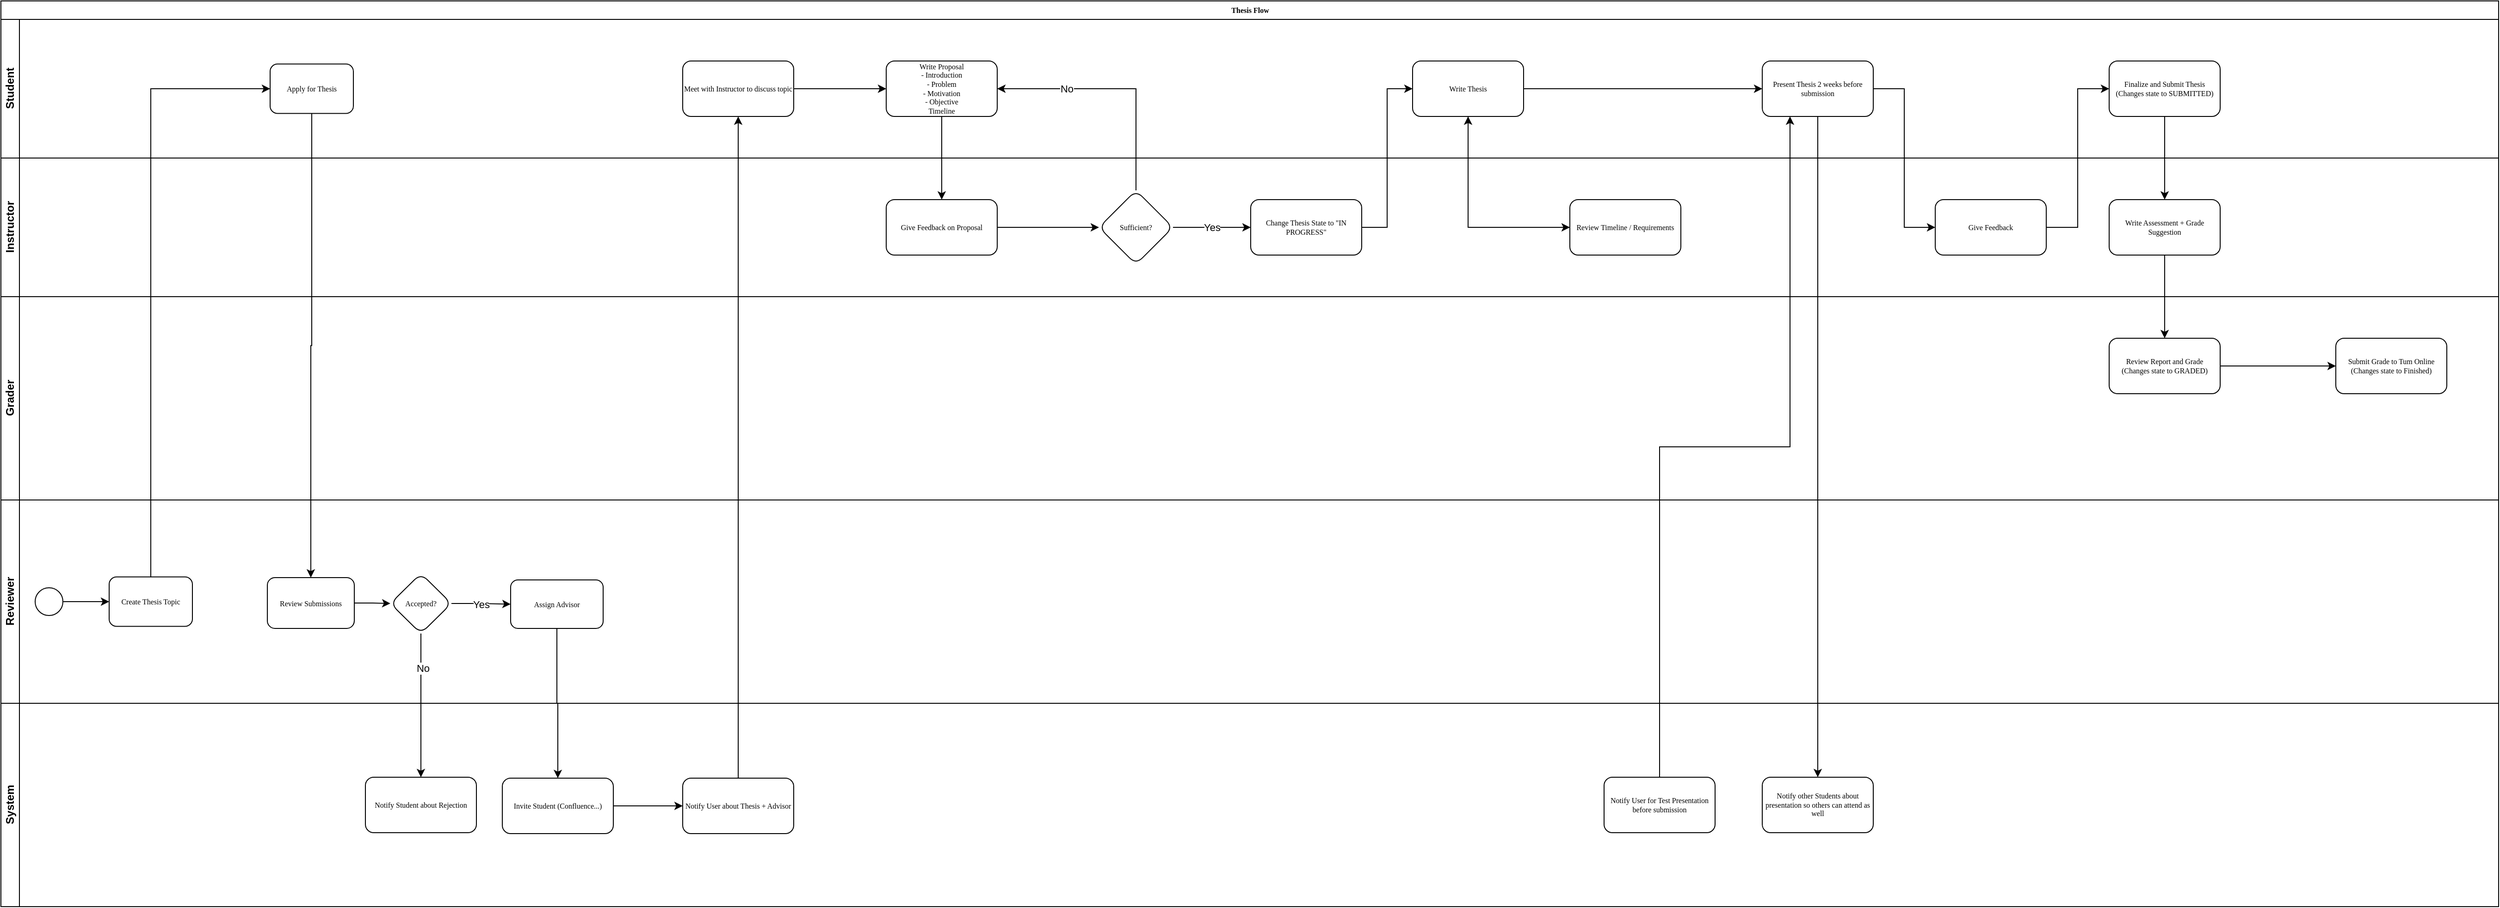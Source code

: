 <mxfile version="24.6.4" type="github">
  <diagram name="Page-1" id="c7488fd3-1785-93aa-aadb-54a6760d102a">
    <mxGraphModel dx="3395" dy="1710" grid="1" gridSize="10" guides="1" tooltips="1" connect="1" arrows="1" fold="1" page="1" pageScale="1" pageWidth="1100" pageHeight="850" background="none" math="0" shadow="0">
      <root>
        <mxCell id="0" />
        <mxCell id="1" parent="0" />
        <mxCell id="2b4e8129b02d487f-1" value="Thesis Flow" style="swimlane;html=1;childLayout=stackLayout;horizontal=1;startSize=20;horizontalStack=0;rounded=0;shadow=0;labelBackgroundColor=none;strokeWidth=1;fontFamily=Verdana;fontSize=8;align=center;" parent="1" vertex="1">
          <mxGeometry x="43" y="46" width="2700" height="980" as="geometry" />
        </mxCell>
        <mxCell id="2b4e8129b02d487f-2" value="Student" style="swimlane;html=1;startSize=20;horizontal=0;" parent="2b4e8129b02d487f-1" vertex="1">
          <mxGeometry y="20" width="2700" height="150" as="geometry" />
        </mxCell>
        <mxCell id="2b4e8129b02d487f-6" value="Apply for Thesis" style="rounded=1;whiteSpace=wrap;html=1;shadow=0;labelBackgroundColor=none;strokeWidth=1;fontFamily=Verdana;fontSize=8;align=center;" parent="2b4e8129b02d487f-2" vertex="1">
          <mxGeometry x="291" y="48.25" width="90" height="53.5" as="geometry" />
        </mxCell>
        <mxCell id="wLagZGArtr6KGIQW5PzV-46" value="" style="edgeStyle=orthogonalEdgeStyle;rounded=0;orthogonalLoop=1;jettySize=auto;html=1;" parent="2b4e8129b02d487f-2" source="wLagZGArtr6KGIQW5PzV-41" target="wLagZGArtr6KGIQW5PzV-45" edge="1">
          <mxGeometry relative="1" as="geometry" />
        </mxCell>
        <mxCell id="wLagZGArtr6KGIQW5PzV-41" value="Meet with Instructor to discuss topic" style="whiteSpace=wrap;html=1;fontSize=8;fontFamily=Verdana;rounded=1;shadow=0;labelBackgroundColor=none;strokeWidth=1;" parent="2b4e8129b02d487f-2" vertex="1">
          <mxGeometry x="737" y="45" width="120" height="60" as="geometry" />
        </mxCell>
        <mxCell id="wLagZGArtr6KGIQW5PzV-45" value="Write Proposal&lt;div&gt;- Introduction&lt;/div&gt;&lt;div&gt;- Problem&lt;/div&gt;&lt;div&gt;- Motivation&lt;/div&gt;&lt;div&gt;- Objective&lt;/div&gt;&lt;div&gt;Timeline&lt;/div&gt;" style="whiteSpace=wrap;html=1;fontSize=8;fontFamily=Verdana;rounded=1;shadow=0;labelBackgroundColor=none;strokeWidth=1;" parent="2b4e8129b02d487f-2" vertex="1">
          <mxGeometry x="957" y="45" width="120" height="60" as="geometry" />
        </mxCell>
        <mxCell id="wLagZGArtr6KGIQW5PzV-79" style="edgeStyle=orthogonalEdgeStyle;rounded=0;orthogonalLoop=1;jettySize=auto;html=1;exitX=1;exitY=0.5;exitDx=0;exitDy=0;entryX=0;entryY=0.5;entryDx=0;entryDy=0;" parent="2b4e8129b02d487f-2" source="wLagZGArtr6KGIQW5PzV-57" target="wLagZGArtr6KGIQW5PzV-59" edge="1">
          <mxGeometry relative="1" as="geometry" />
        </mxCell>
        <mxCell id="wLagZGArtr6KGIQW5PzV-57" value="Write Thesis" style="whiteSpace=wrap;html=1;fontSize=8;fontFamily=Verdana;rounded=1;shadow=0;labelBackgroundColor=none;strokeWidth=1;" parent="2b4e8129b02d487f-2" vertex="1">
          <mxGeometry x="1526" y="45" width="120" height="60" as="geometry" />
        </mxCell>
        <mxCell id="wLagZGArtr6KGIQW5PzV-59" value="Present Thesis 2 weeks before submission" style="whiteSpace=wrap;html=1;fontSize=8;fontFamily=Verdana;rounded=1;shadow=0;labelBackgroundColor=none;strokeWidth=1;" parent="2b4e8129b02d487f-2" vertex="1">
          <mxGeometry x="1904" y="45" width="120" height="60" as="geometry" />
        </mxCell>
        <mxCell id="wLagZGArtr6KGIQW5PzV-63" value="Finalize and Submit Thesis&lt;div&gt;(Changes state to SUBMITTED)&lt;/div&gt;" style="whiteSpace=wrap;html=1;fontSize=8;fontFamily=Verdana;rounded=1;shadow=0;labelBackgroundColor=none;strokeWidth=1;" parent="2b4e8129b02d487f-2" vertex="1">
          <mxGeometry x="2279" y="45" width="120" height="60" as="geometry" />
        </mxCell>
        <mxCell id="2b4e8129b02d487f-3" value="Instructor" style="swimlane;html=1;startSize=20;horizontal=0;" parent="2b4e8129b02d487f-1" vertex="1">
          <mxGeometry y="170" width="2700" height="150" as="geometry" />
        </mxCell>
        <mxCell id="wLagZGArtr6KGIQW5PzV-51" value="" style="edgeStyle=orthogonalEdgeStyle;rounded=0;orthogonalLoop=1;jettySize=auto;html=1;" parent="2b4e8129b02d487f-3" source="wLagZGArtr6KGIQW5PzV-48" target="wLagZGArtr6KGIQW5PzV-50" edge="1">
          <mxGeometry relative="1" as="geometry" />
        </mxCell>
        <mxCell id="wLagZGArtr6KGIQW5PzV-48" value="Give Feedback on Proposal" style="whiteSpace=wrap;html=1;fontSize=8;fontFamily=Verdana;rounded=1;shadow=0;labelBackgroundColor=none;strokeWidth=1;" parent="2b4e8129b02d487f-3" vertex="1">
          <mxGeometry x="957" y="45" width="120" height="60" as="geometry" />
        </mxCell>
        <mxCell id="wLagZGArtr6KGIQW5PzV-56" value="Yes" style="edgeStyle=orthogonalEdgeStyle;rounded=0;orthogonalLoop=1;jettySize=auto;html=1;" parent="2b4e8129b02d487f-3" source="wLagZGArtr6KGIQW5PzV-50" target="wLagZGArtr6KGIQW5PzV-55" edge="1">
          <mxGeometry relative="1" as="geometry" />
        </mxCell>
        <mxCell id="wLagZGArtr6KGIQW5PzV-50" value="Sufficient?" style="rhombus;whiteSpace=wrap;html=1;fontSize=8;fontFamily=Verdana;rounded=1;shadow=0;labelBackgroundColor=none;strokeWidth=1;" parent="2b4e8129b02d487f-3" vertex="1">
          <mxGeometry x="1187" y="35" width="80" height="80" as="geometry" />
        </mxCell>
        <mxCell id="wLagZGArtr6KGIQW5PzV-55" value="Change Thesis State to &quot;IN PROGRESS&quot;" style="whiteSpace=wrap;html=1;fontSize=8;fontFamily=Verdana;rounded=1;shadow=0;labelBackgroundColor=none;strokeWidth=1;" parent="2b4e8129b02d487f-3" vertex="1">
          <mxGeometry x="1351" y="45" width="120" height="60" as="geometry" />
        </mxCell>
        <mxCell id="wLagZGArtr6KGIQW5PzV-65" value="Write Assessment + Grade Suggestion" style="whiteSpace=wrap;html=1;fontSize=8;fontFamily=Verdana;rounded=1;shadow=0;labelBackgroundColor=none;strokeWidth=1;" parent="2b4e8129b02d487f-3" vertex="1">
          <mxGeometry x="2279" y="45" width="120" height="60" as="geometry" />
        </mxCell>
        <mxCell id="wLagZGArtr6KGIQW5PzV-67" value="Give Feedback" style="whiteSpace=wrap;html=1;fontSize=8;fontFamily=Verdana;rounded=1;shadow=0;labelBackgroundColor=none;strokeWidth=1;" parent="2b4e8129b02d487f-3" vertex="1">
          <mxGeometry x="2091" y="45" width="120" height="60" as="geometry" />
        </mxCell>
        <mxCell id="wLagZGArtr6KGIQW5PzV-75" value="Review Timeline / Requirements" style="whiteSpace=wrap;html=1;fontSize=8;fontFamily=Verdana;rounded=1;shadow=0;labelBackgroundColor=none;strokeWidth=1;" parent="2b4e8129b02d487f-3" vertex="1">
          <mxGeometry x="1696" y="45" width="120" height="60" as="geometry" />
        </mxCell>
        <mxCell id="2b4e8129b02d487f-4" value="Grader" style="swimlane;html=1;startSize=20;horizontal=0;" parent="2b4e8129b02d487f-1" vertex="1">
          <mxGeometry y="320" width="2700" height="220" as="geometry" />
        </mxCell>
        <mxCell id="wLagZGArtr6KGIQW5PzV-16" value="" style="edgeStyle=orthogonalEdgeStyle;rounded=0;orthogonalLoop=1;jettySize=auto;html=1;" parent="2b4e8129b02d487f-4" source="wLagZGArtr6KGIQW5PzV-13" target="wLagZGArtr6KGIQW5PzV-15" edge="1">
          <mxGeometry relative="1" as="geometry" />
        </mxCell>
        <mxCell id="wLagZGArtr6KGIQW5PzV-13" value="Review Submissions" style="whiteSpace=wrap;html=1;fontSize=8;fontFamily=Verdana;rounded=1;shadow=0;labelBackgroundColor=none;strokeWidth=1;" parent="2b4e8129b02d487f-4" vertex="1">
          <mxGeometry x="288" y="304" width="94" height="55" as="geometry" />
        </mxCell>
        <mxCell id="wLagZGArtr6KGIQW5PzV-21" value="Yes" style="edgeStyle=orthogonalEdgeStyle;rounded=0;orthogonalLoop=1;jettySize=auto;html=1;" parent="2b4e8129b02d487f-4" source="wLagZGArtr6KGIQW5PzV-15" target="wLagZGArtr6KGIQW5PzV-20" edge="1">
          <mxGeometry relative="1" as="geometry" />
        </mxCell>
        <mxCell id="wLagZGArtr6KGIQW5PzV-15" value="Accepted?" style="rhombus;whiteSpace=wrap;html=1;fontSize=8;fontFamily=Verdana;rounded=1;shadow=0;labelBackgroundColor=none;strokeWidth=1;" parent="2b4e8129b02d487f-4" vertex="1">
          <mxGeometry x="421" y="299.5" width="66" height="65" as="geometry" />
        </mxCell>
        <mxCell id="wLagZGArtr6KGIQW5PzV-20" value="Assign Advisor" style="whiteSpace=wrap;html=1;fontSize=8;fontFamily=Verdana;rounded=1;shadow=0;labelBackgroundColor=none;strokeWidth=1;" parent="2b4e8129b02d487f-4" vertex="1">
          <mxGeometry x="551" y="306.5" width="100" height="52.5" as="geometry" />
        </mxCell>
        <mxCell id="wLagZGArtr6KGIQW5PzV-74" value="" style="edgeStyle=orthogonalEdgeStyle;rounded=0;orthogonalLoop=1;jettySize=auto;html=1;" parent="2b4e8129b02d487f-4" source="wLagZGArtr6KGIQW5PzV-71" target="wLagZGArtr6KGIQW5PzV-73" edge="1">
          <mxGeometry relative="1" as="geometry" />
        </mxCell>
        <mxCell id="wLagZGArtr6KGIQW5PzV-71" value="Review Report and Grade&lt;div&gt;(Changes state to GRADED)&lt;/div&gt;" style="whiteSpace=wrap;html=1;fontSize=8;fontFamily=Verdana;rounded=1;shadow=0;labelBackgroundColor=none;strokeWidth=1;" parent="2b4e8129b02d487f-4" vertex="1">
          <mxGeometry x="2279" y="45" width="120" height="60" as="geometry" />
        </mxCell>
        <mxCell id="wLagZGArtr6KGIQW5PzV-73" value="Submit Grade to Tum Online&lt;div&gt;(Changes state to Finished)&lt;/div&gt;" style="whiteSpace=wrap;html=1;fontSize=8;fontFamily=Verdana;rounded=1;shadow=0;labelBackgroundColor=none;strokeWidth=1;" parent="2b4e8129b02d487f-4" vertex="1">
          <mxGeometry x="2524" y="45" width="120" height="60" as="geometry" />
        </mxCell>
        <mxCell id="wLagZGArtr6KGIQW5PzV-26" value="Reviewer" style="swimlane;html=1;startSize=20;horizontal=0;" parent="2b4e8129b02d487f-1" vertex="1">
          <mxGeometry y="540" width="2700" height="220" as="geometry" />
        </mxCell>
        <mxCell id="wLagZGArtr6KGIQW5PzV-99" style="edgeStyle=orthogonalEdgeStyle;rounded=0;orthogonalLoop=1;jettySize=auto;html=1;exitX=1;exitY=0.5;exitDx=0;exitDy=0;entryX=0;entryY=0.5;entryDx=0;entryDy=0;" parent="wLagZGArtr6KGIQW5PzV-26" source="wLagZGArtr6KGIQW5PzV-36" target="wLagZGArtr6KGIQW5PzV-38" edge="1">
          <mxGeometry relative="1" as="geometry" />
        </mxCell>
        <mxCell id="wLagZGArtr6KGIQW5PzV-36" value="Invite Student (Confluence...)" style="whiteSpace=wrap;html=1;fontSize=8;fontFamily=Verdana;rounded=1;shadow=0;labelBackgroundColor=none;strokeWidth=1;" parent="wLagZGArtr6KGIQW5PzV-26" vertex="1">
          <mxGeometry x="542" y="301" width="120" height="60" as="geometry" />
        </mxCell>
        <mxCell id="wLagZGArtr6KGIQW5PzV-38" value="Notify User about Thesis + Advisor" style="whiteSpace=wrap;html=1;fontSize=8;fontFamily=Verdana;rounded=1;shadow=0;labelBackgroundColor=none;strokeWidth=1;" parent="wLagZGArtr6KGIQW5PzV-26" vertex="1">
          <mxGeometry x="737" y="301" width="120" height="60" as="geometry" />
        </mxCell>
        <mxCell id="wLagZGArtr6KGIQW5PzV-61" value="Notify other Students about presentation so others can attend as well" style="whiteSpace=wrap;html=1;fontSize=8;fontFamily=Verdana;rounded=1;shadow=0;labelBackgroundColor=none;strokeWidth=1;" parent="wLagZGArtr6KGIQW5PzV-26" vertex="1">
          <mxGeometry x="1904" y="300" width="120" height="60" as="geometry" />
        </mxCell>
        <mxCell id="wLagZGArtr6KGIQW5PzV-84" value="Notify Student about Rejection" style="whiteSpace=wrap;html=1;fontSize=8;fontFamily=Verdana;rounded=1;shadow=0;labelBackgroundColor=none;strokeWidth=1;" parent="wLagZGArtr6KGIQW5PzV-26" vertex="1">
          <mxGeometry x="394" y="300" width="120" height="60" as="geometry" />
        </mxCell>
        <mxCell id="wLagZGArtr6KGIQW5PzV-96" value="Notify User for Test Presentation before submission" style="whiteSpace=wrap;html=1;fontSize=8;fontFamily=Verdana;rounded=1;shadow=0;labelBackgroundColor=none;strokeWidth=1;" parent="wLagZGArtr6KGIQW5PzV-26" vertex="1">
          <mxGeometry x="1733" y="300" width="120" height="60" as="geometry" />
        </mxCell>
        <mxCell id="vGqhseO1BKMEhqB3aZHh-14" style="edgeStyle=orthogonalEdgeStyle;rounded=0;orthogonalLoop=1;jettySize=auto;html=1;exitX=1;exitY=0.5;exitDx=0;exitDy=0;entryX=0;entryY=0.5;entryDx=0;entryDy=0;" edge="1" parent="wLagZGArtr6KGIQW5PzV-26" source="vGqhseO1BKMEhqB3aZHh-10" target="vGqhseO1BKMEhqB3aZHh-13">
          <mxGeometry relative="1" as="geometry" />
        </mxCell>
        <mxCell id="vGqhseO1BKMEhqB3aZHh-10" value="" style="ellipse;whiteSpace=wrap;html=1;rounded=0;shadow=0;labelBackgroundColor=none;strokeWidth=1;fontFamily=Verdana;fontSize=8;align=center;" vertex="1" parent="wLagZGArtr6KGIQW5PzV-26">
          <mxGeometry x="37" y="95" width="30" height="30" as="geometry" />
        </mxCell>
        <mxCell id="vGqhseO1BKMEhqB3aZHh-13" value="Create Thesis Topic" style="rounded=1;whiteSpace=wrap;html=1;shadow=0;labelBackgroundColor=none;strokeWidth=1;fontFamily=Verdana;fontSize=8;align=center;" vertex="1" parent="wLagZGArtr6KGIQW5PzV-26">
          <mxGeometry x="117" y="83.25" width="90" height="53.5" as="geometry" />
        </mxCell>
        <mxCell id="vGqhseO1BKMEhqB3aZHh-2" value="System" style="swimlane;html=1;startSize=20;horizontal=0;" vertex="1" parent="2b4e8129b02d487f-1">
          <mxGeometry y="760" width="2700" height="220" as="geometry" />
        </mxCell>
        <mxCell id="wLagZGArtr6KGIQW5PzV-44" style="edgeStyle=orthogonalEdgeStyle;rounded=0;orthogonalLoop=1;jettySize=auto;html=1;exitX=0.5;exitY=1;exitDx=0;exitDy=0;entryX=0.5;entryY=0;entryDx=0;entryDy=0;" parent="2b4e8129b02d487f-1" source="2b4e8129b02d487f-6" target="wLagZGArtr6KGIQW5PzV-13" edge="1">
          <mxGeometry relative="1" as="geometry" />
        </mxCell>
        <mxCell id="wLagZGArtr6KGIQW5PzV-49" value="" style="edgeStyle=orthogonalEdgeStyle;rounded=0;orthogonalLoop=1;jettySize=auto;html=1;" parent="2b4e8129b02d487f-1" source="wLagZGArtr6KGIQW5PzV-45" target="wLagZGArtr6KGIQW5PzV-48" edge="1">
          <mxGeometry relative="1" as="geometry" />
        </mxCell>
        <mxCell id="wLagZGArtr6KGIQW5PzV-52" style="edgeStyle=orthogonalEdgeStyle;rounded=0;orthogonalLoop=1;jettySize=auto;html=1;exitX=0.5;exitY=0;exitDx=0;exitDy=0;entryX=1;entryY=0.5;entryDx=0;entryDy=0;" parent="2b4e8129b02d487f-1" source="wLagZGArtr6KGIQW5PzV-50" target="wLagZGArtr6KGIQW5PzV-45" edge="1">
          <mxGeometry relative="1" as="geometry" />
        </mxCell>
        <mxCell id="wLagZGArtr6KGIQW5PzV-54" value="No" style="edgeLabel;html=1;align=center;verticalAlign=middle;resizable=0;points=[];" parent="wLagZGArtr6KGIQW5PzV-52" vertex="1" connectable="0">
          <mxGeometry x="0.425" relative="1" as="geometry">
            <mxPoint as="offset" />
          </mxGeometry>
        </mxCell>
        <mxCell id="wLagZGArtr6KGIQW5PzV-62" value="" style="edgeStyle=orthogonalEdgeStyle;rounded=0;orthogonalLoop=1;jettySize=auto;html=1;" parent="2b4e8129b02d487f-1" source="wLagZGArtr6KGIQW5PzV-59" target="wLagZGArtr6KGIQW5PzV-61" edge="1">
          <mxGeometry relative="1" as="geometry" />
        </mxCell>
        <mxCell id="wLagZGArtr6KGIQW5PzV-66" value="" style="edgeStyle=orthogonalEdgeStyle;rounded=0;orthogonalLoop=1;jettySize=auto;html=1;" parent="2b4e8129b02d487f-1" source="wLagZGArtr6KGIQW5PzV-63" target="wLagZGArtr6KGIQW5PzV-65" edge="1">
          <mxGeometry relative="1" as="geometry" />
        </mxCell>
        <mxCell id="wLagZGArtr6KGIQW5PzV-69" style="edgeStyle=orthogonalEdgeStyle;rounded=0;orthogonalLoop=1;jettySize=auto;html=1;exitX=1;exitY=0.5;exitDx=0;exitDy=0;entryX=0;entryY=0.5;entryDx=0;entryDy=0;" parent="2b4e8129b02d487f-1" source="wLagZGArtr6KGIQW5PzV-67" target="wLagZGArtr6KGIQW5PzV-63" edge="1">
          <mxGeometry relative="1" as="geometry" />
        </mxCell>
        <mxCell id="wLagZGArtr6KGIQW5PzV-70" style="edgeStyle=orthogonalEdgeStyle;rounded=0;orthogonalLoop=1;jettySize=auto;html=1;exitX=1;exitY=0.5;exitDx=0;exitDy=0;entryX=0;entryY=0.5;entryDx=0;entryDy=0;" parent="2b4e8129b02d487f-1" source="wLagZGArtr6KGIQW5PzV-59" target="wLagZGArtr6KGIQW5PzV-67" edge="1">
          <mxGeometry relative="1" as="geometry" />
        </mxCell>
        <mxCell id="wLagZGArtr6KGIQW5PzV-72" value="" style="edgeStyle=orthogonalEdgeStyle;rounded=0;orthogonalLoop=1;jettySize=auto;html=1;" parent="2b4e8129b02d487f-1" source="wLagZGArtr6KGIQW5PzV-65" target="wLagZGArtr6KGIQW5PzV-71" edge="1">
          <mxGeometry relative="1" as="geometry" />
        </mxCell>
        <mxCell id="wLagZGArtr6KGIQW5PzV-78" style="edgeStyle=orthogonalEdgeStyle;rounded=0;orthogonalLoop=1;jettySize=auto;html=1;exitX=0.5;exitY=1;exitDx=0;exitDy=0;entryX=0;entryY=0.5;entryDx=0;entryDy=0;" parent="2b4e8129b02d487f-1" source="wLagZGArtr6KGIQW5PzV-57" target="wLagZGArtr6KGIQW5PzV-75" edge="1">
          <mxGeometry relative="1" as="geometry" />
        </mxCell>
        <mxCell id="wLagZGArtr6KGIQW5PzV-81" style="edgeStyle=orthogonalEdgeStyle;rounded=0;orthogonalLoop=1;jettySize=auto;html=1;exitX=0;exitY=0.5;exitDx=0;exitDy=0;entryX=0.5;entryY=1;entryDx=0;entryDy=0;" parent="2b4e8129b02d487f-1" source="wLagZGArtr6KGIQW5PzV-75" target="wLagZGArtr6KGIQW5PzV-57" edge="1">
          <mxGeometry relative="1" as="geometry" />
        </mxCell>
        <mxCell id="wLagZGArtr6KGIQW5PzV-83" style="edgeStyle=orthogonalEdgeStyle;rounded=0;orthogonalLoop=1;jettySize=auto;html=1;exitX=1;exitY=0.5;exitDx=0;exitDy=0;entryX=0;entryY=0.5;entryDx=0;entryDy=0;" parent="2b4e8129b02d487f-1" source="wLagZGArtr6KGIQW5PzV-55" target="wLagZGArtr6KGIQW5PzV-57" edge="1">
          <mxGeometry relative="1" as="geometry" />
        </mxCell>
        <mxCell id="wLagZGArtr6KGIQW5PzV-85" value="" style="edgeStyle=orthogonalEdgeStyle;rounded=0;orthogonalLoop=1;jettySize=auto;html=1;" parent="2b4e8129b02d487f-1" source="wLagZGArtr6KGIQW5PzV-15" target="wLagZGArtr6KGIQW5PzV-84" edge="1">
          <mxGeometry relative="1" as="geometry" />
        </mxCell>
        <mxCell id="wLagZGArtr6KGIQW5PzV-86" value="No" style="edgeLabel;html=1;align=center;verticalAlign=middle;resizable=0;points=[];" parent="wLagZGArtr6KGIQW5PzV-85" vertex="1" connectable="0">
          <mxGeometry x="-0.532" y="2" relative="1" as="geometry">
            <mxPoint y="1" as="offset" />
          </mxGeometry>
        </mxCell>
        <mxCell id="wLagZGArtr6KGIQW5PzV-88" value="" style="edgeStyle=orthogonalEdgeStyle;rounded=0;orthogonalLoop=1;jettySize=auto;html=1;entryX=0.5;entryY=0;entryDx=0;entryDy=0;" parent="2b4e8129b02d487f-1" source="wLagZGArtr6KGIQW5PzV-20" target="wLagZGArtr6KGIQW5PzV-36" edge="1">
          <mxGeometry relative="1" as="geometry">
            <mxPoint x="601" y="840" as="targetPoint" />
          </mxGeometry>
        </mxCell>
        <mxCell id="wLagZGArtr6KGIQW5PzV-92" style="edgeStyle=orthogonalEdgeStyle;rounded=0;orthogonalLoop=1;jettySize=auto;html=1;exitX=0.5;exitY=0;exitDx=0;exitDy=0;entryX=0.5;entryY=1;entryDx=0;entryDy=0;" parent="2b4e8129b02d487f-1" source="wLagZGArtr6KGIQW5PzV-38" target="wLagZGArtr6KGIQW5PzV-41" edge="1">
          <mxGeometry relative="1" as="geometry" />
        </mxCell>
        <mxCell id="wLagZGArtr6KGIQW5PzV-98" style="edgeStyle=orthogonalEdgeStyle;rounded=0;orthogonalLoop=1;jettySize=auto;html=1;exitX=0.5;exitY=0;exitDx=0;exitDy=0;entryX=0.25;entryY=1;entryDx=0;entryDy=0;" parent="2b4e8129b02d487f-1" source="wLagZGArtr6KGIQW5PzV-96" target="wLagZGArtr6KGIQW5PzV-59" edge="1">
          <mxGeometry relative="1" as="geometry" />
        </mxCell>
        <mxCell id="vGqhseO1BKMEhqB3aZHh-15" style="edgeStyle=orthogonalEdgeStyle;rounded=0;orthogonalLoop=1;jettySize=auto;html=1;exitX=0.5;exitY=0;exitDx=0;exitDy=0;entryX=0;entryY=0.5;entryDx=0;entryDy=0;" edge="1" parent="2b4e8129b02d487f-1" source="vGqhseO1BKMEhqB3aZHh-13" target="2b4e8129b02d487f-6">
          <mxGeometry relative="1" as="geometry" />
        </mxCell>
      </root>
    </mxGraphModel>
  </diagram>
</mxfile>
